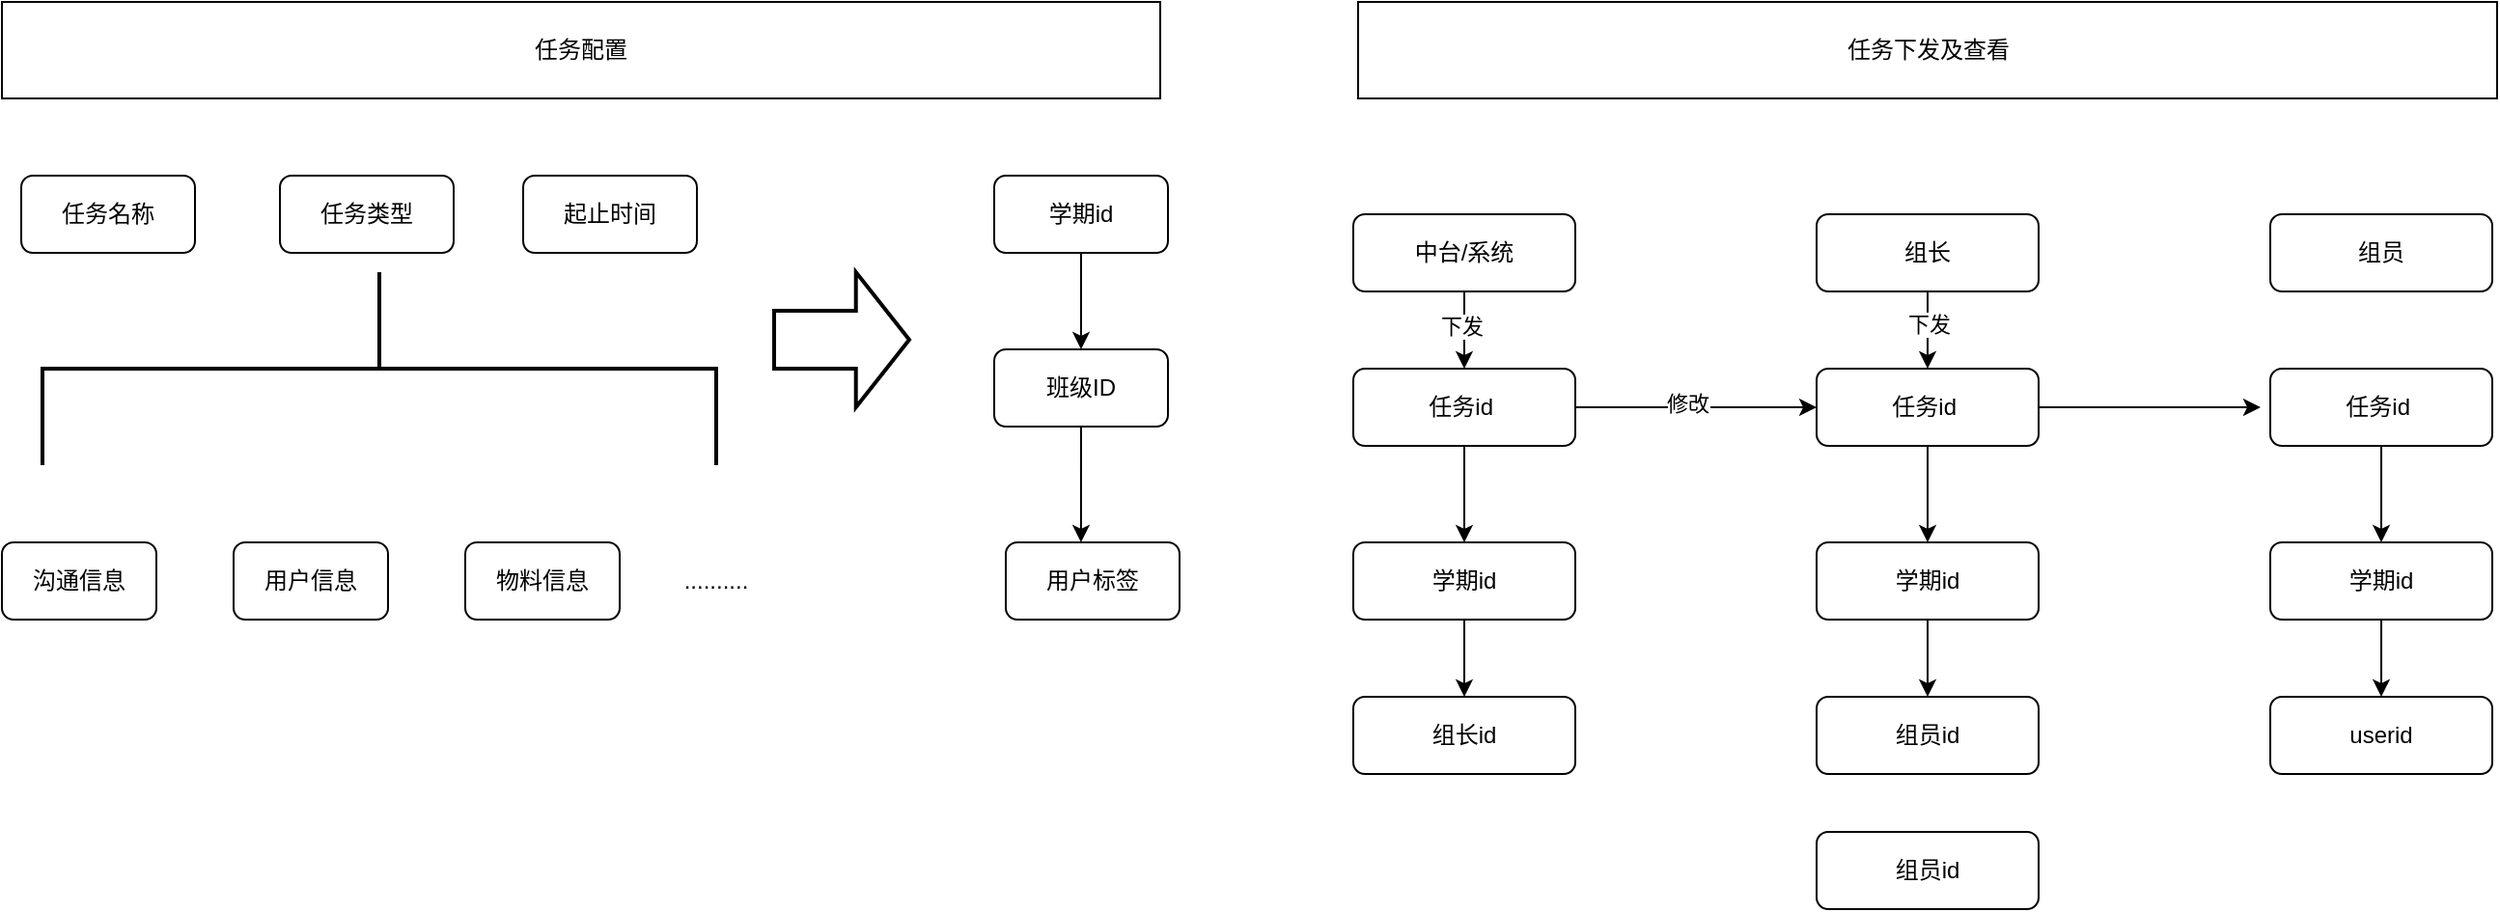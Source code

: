 <mxfile version="21.7.2" type="github">
  <diagram name="第 1 页" id="uil89rYryK328mhuBNLk">
    <mxGraphModel dx="1434" dy="758" grid="1" gridSize="10" guides="1" tooltips="1" connect="1" arrows="1" fold="1" page="1" pageScale="1" pageWidth="827" pageHeight="1169" math="0" shadow="0">
      <root>
        <mxCell id="0" />
        <mxCell id="1" parent="0" />
        <mxCell id="Jmd_lGYaCBIRR-xcUTpT-1" value="任务配置" style="rounded=0;whiteSpace=wrap;html=1;" vertex="1" diagramCategory="general" diagramName="Rectangle" parent="1">
          <mxGeometry x="810" y="200" width="600" height="50" as="geometry" />
        </mxCell>
        <mxCell id="Jmd_lGYaCBIRR-xcUTpT-2" value="任务下发及查看" style="rounded=0;whiteSpace=wrap;html=1;" diagramCategory="general" diagramName="Rectangle" vertex="1" parent="1">
          <mxGeometry x="1512.5" y="200" width="590" height="50" as="geometry" />
        </mxCell>
        <mxCell id="Jmd_lGYaCBIRR-xcUTpT-3" value="沟通信息" style="rounded=1;whiteSpace=wrap;html=1;" diagramName="RoundedRectangle" vertex="1" diagramCategory="general" parent="1">
          <mxGeometry x="810" y="480" width="80" height="40" as="geometry" />
        </mxCell>
        <mxCell id="Jmd_lGYaCBIRR-xcUTpT-4" value="用户信息" style="rounded=1;whiteSpace=wrap;html=1;" diagramCategory="general" diagramName="RoundedRectangle" vertex="1" parent="1">
          <mxGeometry x="930" y="480" width="80" height="40" as="geometry" />
        </mxCell>
        <mxCell id="Jmd_lGYaCBIRR-xcUTpT-5" value="物料信息" style="rounded=1;whiteSpace=wrap;html=1;" vertex="1" diagramCategory="general" diagramName="RoundedRectangle" parent="1">
          <mxGeometry x="1050" y="480" width="80" height="40" as="geometry" />
        </mxCell>
        <mxCell id="Jmd_lGYaCBIRR-xcUTpT-6" value=".........." style="text;html=1;strokeColor=none;fillColor=none;align=center;verticalAlign=middle;whiteSpace=wrap;rounded=0;" diagramCategory="general" diagramName="text" vertex="1" parent="1">
          <mxGeometry x="1160" y="490" width="40" height="20" as="geometry" />
        </mxCell>
        <mxCell id="Jmd_lGYaCBIRR-xcUTpT-7" value="" style="shape=mxgraph.flowchart.annotation_2;whiteSpace=wrap;html=1;fillColor=#ffffff;strokeColor=#000000;strokeWidth=2;direction=south;" vertex="1" diagramCategory="Flowchart" diagramName="Annotation2" parent="1">
          <mxGeometry x="831" y="340" width="349" height="100" as="geometry" />
        </mxCell>
        <mxCell id="Jmd_lGYaCBIRR-xcUTpT-8" value="任务类型" style="rounded=1;whiteSpace=wrap;html=1;" vertex="1" diagramCategory="general" diagramName="RoundedRectangle" parent="1">
          <mxGeometry x="954" y="290" width="90" height="40" as="geometry" />
        </mxCell>
        <mxCell id="Jmd_lGYaCBIRR-xcUTpT-9" value="起止时间" style="rounded=1;whiteSpace=wrap;html=1;" diagramCategory="general" diagramName="RoundedRectangle" vertex="1" parent="1">
          <mxGeometry x="1080" y="290" width="90" height="40" as="geometry" />
        </mxCell>
        <mxCell id="Jmd_lGYaCBIRR-xcUTpT-10" value="任务名称" style="rounded=1;whiteSpace=wrap;html=1;" diagramCategory="general" diagramName="RoundedRectangle" vertex="1" parent="1">
          <mxGeometry x="820" y="290" width="90" height="40" as="geometry" />
        </mxCell>
        <mxCell id="Jmd_lGYaCBIRR-xcUTpT-11" value="" style="shape=mxgraph.flowchart.transfer;whiteSpace=wrap;html=1;fillColor=#ffffff;strokeColor=#000000;strokeWidth=2" diagramCategory="Flowchart" diagramName="Transfer" vertex="1" parent="1">
          <mxGeometry x="1210" y="340" width="70" height="70" as="geometry" />
        </mxCell>
        <mxCell id="Jmd_lGYaCBIRR-xcUTpT-12" style="edgeStyle=orthogonalEdgeStyle;rounded=0;orthogonalLoop=1;jettySize=auto;html=1;exitX=0.5;exitY=1;exitDx=0;exitDy=0;entryX=0.5;entryY=0;entryDx=0;entryDy=0;" edge="1" parent="1" source="Jmd_lGYaCBIRR-xcUTpT-13" target="Jmd_lGYaCBIRR-xcUTpT-15">
          <mxGeometry relative="1" as="geometry" />
        </mxCell>
        <mxCell id="Jmd_lGYaCBIRR-xcUTpT-13" value="学期id" style="rounded=1;whiteSpace=wrap;html=1;" vertex="1" diagramCategory="general" diagramName="RoundedRectangle" parent="1">
          <mxGeometry x="1324" y="290" width="90" height="40" as="geometry" />
        </mxCell>
        <mxCell id="Jmd_lGYaCBIRR-xcUTpT-14" style="edgeStyle=orthogonalEdgeStyle;rounded=0;orthogonalLoop=1;jettySize=auto;html=1;exitX=0.5;exitY=1;exitDx=0;exitDy=0;entryX=0.433;entryY=0;entryDx=0;entryDy=0;entryPerimeter=0;" edge="1" parent="1" source="Jmd_lGYaCBIRR-xcUTpT-15" target="Jmd_lGYaCBIRR-xcUTpT-16">
          <mxGeometry relative="1" as="geometry" />
        </mxCell>
        <mxCell id="Jmd_lGYaCBIRR-xcUTpT-15" value="班级ID" style="rounded=1;whiteSpace=wrap;html=1;" vertex="1" diagramCategory="general" diagramName="RoundedRectangle" parent="1">
          <mxGeometry x="1324" y="380" width="90" height="40" as="geometry" />
        </mxCell>
        <mxCell id="Jmd_lGYaCBIRR-xcUTpT-16" value="用户标签" style="rounded=1;whiteSpace=wrap;html=1;" diagramName="RoundedRectangle" vertex="1" diagramCategory="general" parent="1">
          <mxGeometry x="1330" y="480" width="90" height="40" as="geometry" />
        </mxCell>
        <mxCell id="Jmd_lGYaCBIRR-xcUTpT-17" style="edgeStyle=orthogonalEdgeStyle;rounded=0;orthogonalLoop=1;jettySize=auto;html=1;exitX=0.5;exitY=1;exitDx=0;exitDy=0;" edge="1" parent="1" source="Jmd_lGYaCBIRR-xcUTpT-19" target="Jmd_lGYaCBIRR-xcUTpT-40">
          <mxGeometry relative="1" as="geometry" />
        </mxCell>
        <mxCell id="Jmd_lGYaCBIRR-xcUTpT-18" value="下发" style="edgeLabel;html=1;align=center;verticalAlign=middle;resizable=0;points=[];" vertex="1" connectable="0" parent="Jmd_lGYaCBIRR-xcUTpT-17">
          <mxGeometry x="-0.1" y="-2" relative="1" as="geometry">
            <mxPoint as="offset" />
          </mxGeometry>
        </mxCell>
        <mxCell id="Jmd_lGYaCBIRR-xcUTpT-19" value="中台/系统" style="rounded=1;whiteSpace=wrap;html=1;" diagramName="RoundedRectangle" vertex="1" diagramCategory="general" parent="1">
          <mxGeometry x="1510" y="310" width="115" height="40" as="geometry" />
        </mxCell>
        <mxCell id="Jmd_lGYaCBIRR-xcUTpT-20" style="edgeStyle=orthogonalEdgeStyle;rounded=0;orthogonalLoop=1;jettySize=auto;html=1;exitX=0.5;exitY=1;exitDx=0;exitDy=0;entryX=0.5;entryY=0;entryDx=0;entryDy=0;" edge="1" parent="1" source="Jmd_lGYaCBIRR-xcUTpT-22" target="Jmd_lGYaCBIRR-xcUTpT-32">
          <mxGeometry relative="1" as="geometry" />
        </mxCell>
        <mxCell id="Jmd_lGYaCBIRR-xcUTpT-21" value="下发" style="edgeLabel;html=1;align=center;verticalAlign=middle;resizable=0;points=[];" vertex="1" connectable="0" parent="Jmd_lGYaCBIRR-xcUTpT-20">
          <mxGeometry x="-0.15" relative="1" as="geometry">
            <mxPoint as="offset" />
          </mxGeometry>
        </mxCell>
        <mxCell id="Jmd_lGYaCBIRR-xcUTpT-22" value="组长" style="rounded=1;whiteSpace=wrap;html=1;" vertex="1" diagramCategory="general" diagramName="RoundedRectangle" parent="1">
          <mxGeometry x="1750" y="310" width="115" height="40" as="geometry" />
        </mxCell>
        <mxCell id="Jmd_lGYaCBIRR-xcUTpT-23" value="组员" style="rounded=1;whiteSpace=wrap;html=1;" diagramName="RoundedRectangle" vertex="1" diagramCategory="general" parent="1">
          <mxGeometry x="1985" y="310" width="115" height="40" as="geometry" />
        </mxCell>
        <mxCell id="Jmd_lGYaCBIRR-xcUTpT-24" style="edgeStyle=orthogonalEdgeStyle;rounded=0;orthogonalLoop=1;jettySize=auto;html=1;exitX=0.5;exitY=1;exitDx=0;exitDy=0;entryX=0.5;entryY=0;entryDx=0;entryDy=0;" edge="1" parent="1" source="Jmd_lGYaCBIRR-xcUTpT-25" target="Jmd_lGYaCBIRR-xcUTpT-27">
          <mxGeometry relative="1" as="geometry" />
        </mxCell>
        <mxCell id="Jmd_lGYaCBIRR-xcUTpT-25" value="任务id " style="rounded=1;whiteSpace=wrap;html=1;" diagramName="RoundedRectangle" vertex="1" diagramCategory="general" parent="1">
          <mxGeometry x="1985" y="390" width="115" height="40" as="geometry" />
        </mxCell>
        <mxCell id="Jmd_lGYaCBIRR-xcUTpT-26" style="edgeStyle=orthogonalEdgeStyle;rounded=0;orthogonalLoop=1;jettySize=auto;html=1;exitX=0.5;exitY=1;exitDx=0;exitDy=0;entryX=0.5;entryY=0;entryDx=0;entryDy=0;" edge="1" parent="1" source="Jmd_lGYaCBIRR-xcUTpT-27" target="Jmd_lGYaCBIRR-xcUTpT-28">
          <mxGeometry relative="1" as="geometry" />
        </mxCell>
        <mxCell id="Jmd_lGYaCBIRR-xcUTpT-27" value="学期id" style="rounded=1;whiteSpace=wrap;html=1;" vertex="1" diagramCategory="general" diagramName="RoundedRectangle" parent="1">
          <mxGeometry x="1985" y="480" width="115" height="40" as="geometry" />
        </mxCell>
        <mxCell id="Jmd_lGYaCBIRR-xcUTpT-28" value="userid" style="rounded=1;whiteSpace=wrap;html=1;" diagramCategory="general" diagramName="RoundedRectangle" vertex="1" parent="1">
          <mxGeometry x="1985" y="560" width="115" height="40" as="geometry" />
        </mxCell>
        <mxCell id="Jmd_lGYaCBIRR-xcUTpT-29" style="edgeStyle=orthogonalEdgeStyle;rounded=0;orthogonalLoop=1;jettySize=auto;html=1;exitX=0.5;exitY=1;exitDx=0;exitDy=0;entryX=0.5;entryY=0;entryDx=0;entryDy=0;" edge="1" parent="1" source="Jmd_lGYaCBIRR-xcUTpT-32" target="Jmd_lGYaCBIRR-xcUTpT-34">
          <mxGeometry relative="1" as="geometry" />
        </mxCell>
        <mxCell id="Jmd_lGYaCBIRR-xcUTpT-30" style="edgeStyle=orthogonalEdgeStyle;rounded=0;orthogonalLoop=1;jettySize=auto;html=1;exitX=1;exitY=0.5;exitDx=0;exitDy=0;" edge="1" parent="1" source="Jmd_lGYaCBIRR-xcUTpT-32">
          <mxGeometry relative="1" as="geometry">
            <mxPoint x="1980" y="410" as="targetPoint" />
          </mxGeometry>
        </mxCell>
        <mxCell id="Jmd_lGYaCBIRR-xcUTpT-31" value="" style="edgeLabel;html=1;align=center;verticalAlign=middle;resizable=0;points=[];" connectable="0" vertex="1" parent="Jmd_lGYaCBIRR-xcUTpT-30">
          <mxGeometry x="-0.183" y="3" relative="1" as="geometry">
            <mxPoint as="offset" />
          </mxGeometry>
        </mxCell>
        <mxCell id="Jmd_lGYaCBIRR-xcUTpT-32" value="任务id " style="rounded=1;whiteSpace=wrap;html=1;" vertex="1" diagramCategory="general" diagramName="RoundedRectangle" parent="1">
          <mxGeometry x="1750" y="390" width="115" height="40" as="geometry" />
        </mxCell>
        <mxCell id="Jmd_lGYaCBIRR-xcUTpT-33" style="edgeStyle=orthogonalEdgeStyle;rounded=0;orthogonalLoop=1;jettySize=auto;html=1;exitX=0.5;exitY=1;exitDx=0;exitDy=0;entryX=0.5;entryY=0;entryDx=0;entryDy=0;" edge="1" parent="1" source="Jmd_lGYaCBIRR-xcUTpT-34" target="Jmd_lGYaCBIRR-xcUTpT-35">
          <mxGeometry relative="1" as="geometry" />
        </mxCell>
        <mxCell id="Jmd_lGYaCBIRR-xcUTpT-34" value="学期id" style="rounded=1;whiteSpace=wrap;html=1;" diagramCategory="general" diagramName="RoundedRectangle" vertex="1" parent="1">
          <mxGeometry x="1750" y="480" width="115" height="40" as="geometry" />
        </mxCell>
        <mxCell id="Jmd_lGYaCBIRR-xcUTpT-35" value="组员id" style="rounded=1;whiteSpace=wrap;html=1;" vertex="1" diagramCategory="general" diagramName="RoundedRectangle" parent="1">
          <mxGeometry x="1750" y="560" width="115" height="40" as="geometry" />
        </mxCell>
        <mxCell id="Jmd_lGYaCBIRR-xcUTpT-36" value="组员id" style="rounded=1;whiteSpace=wrap;html=1;" vertex="1" diagramCategory="general" diagramName="RoundedRectangle" parent="1">
          <mxGeometry x="1750" y="630" width="115" height="40" as="geometry" />
        </mxCell>
        <mxCell id="Jmd_lGYaCBIRR-xcUTpT-37" style="edgeStyle=orthogonalEdgeStyle;rounded=0;orthogonalLoop=1;jettySize=auto;html=1;exitX=0.5;exitY=1;exitDx=0;exitDy=0;entryX=0.5;entryY=0;entryDx=0;entryDy=0;" edge="1" parent="1" source="Jmd_lGYaCBIRR-xcUTpT-40" target="Jmd_lGYaCBIRR-xcUTpT-42">
          <mxGeometry relative="1" as="geometry" />
        </mxCell>
        <mxCell id="Jmd_lGYaCBIRR-xcUTpT-38" style="edgeStyle=orthogonalEdgeStyle;rounded=0;orthogonalLoop=1;jettySize=auto;html=1;exitX=1;exitY=0.5;exitDx=0;exitDy=0;" edge="1" parent="1" source="Jmd_lGYaCBIRR-xcUTpT-40" target="Jmd_lGYaCBIRR-xcUTpT-32">
          <mxGeometry relative="1" as="geometry" />
        </mxCell>
        <mxCell id="Jmd_lGYaCBIRR-xcUTpT-39" value="修改" style="edgeLabel;html=1;align=center;verticalAlign=middle;resizable=0;points=[];" vertex="1" connectable="0" parent="Jmd_lGYaCBIRR-xcUTpT-38">
          <mxGeometry x="-0.072" y="2" relative="1" as="geometry">
            <mxPoint as="offset" />
          </mxGeometry>
        </mxCell>
        <mxCell id="Jmd_lGYaCBIRR-xcUTpT-40" value="任务id " style="rounded=1;whiteSpace=wrap;html=1;" vertex="1" diagramCategory="general" diagramName="RoundedRectangle" parent="1">
          <mxGeometry x="1510" y="390" width="115" height="40" as="geometry" />
        </mxCell>
        <mxCell id="Jmd_lGYaCBIRR-xcUTpT-41" style="edgeStyle=orthogonalEdgeStyle;rounded=0;orthogonalLoop=1;jettySize=auto;html=1;exitX=0.5;exitY=1;exitDx=0;exitDy=0;entryX=0.5;entryY=0;entryDx=0;entryDy=0;" edge="1" parent="1" source="Jmd_lGYaCBIRR-xcUTpT-42" target="Jmd_lGYaCBIRR-xcUTpT-43">
          <mxGeometry relative="1" as="geometry" />
        </mxCell>
        <mxCell id="Jmd_lGYaCBIRR-xcUTpT-42" value="学期id" style="rounded=1;whiteSpace=wrap;html=1;" vertex="1" diagramCategory="general" diagramName="RoundedRectangle" parent="1">
          <mxGeometry x="1510" y="480" width="115" height="40" as="geometry" />
        </mxCell>
        <mxCell id="Jmd_lGYaCBIRR-xcUTpT-43" value="组长id" style="rounded=1;whiteSpace=wrap;html=1;" vertex="1" diagramCategory="general" diagramName="RoundedRectangle" parent="1">
          <mxGeometry x="1510" y="560" width="115" height="40" as="geometry" />
        </mxCell>
      </root>
    </mxGraphModel>
  </diagram>
</mxfile>
